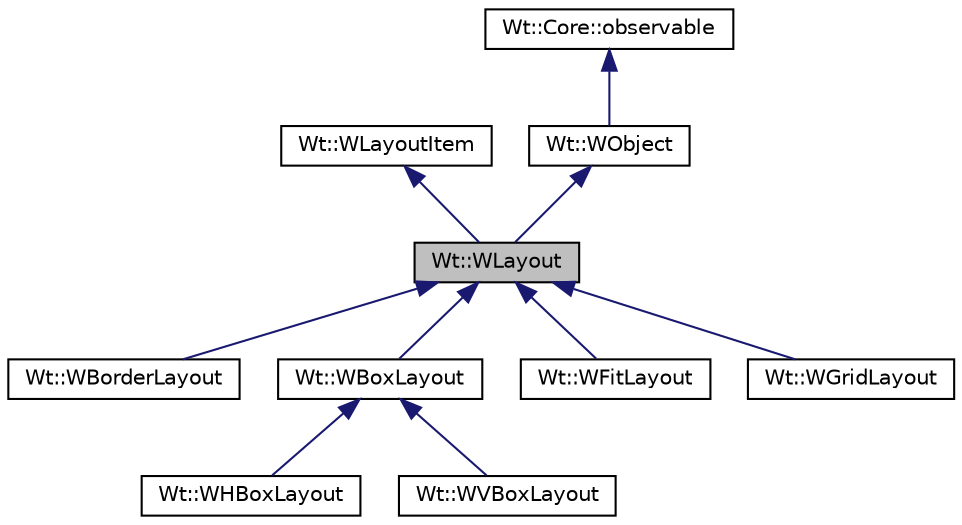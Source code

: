 digraph "Wt::WLayout"
{
 // LATEX_PDF_SIZE
  edge [fontname="Helvetica",fontsize="10",labelfontname="Helvetica",labelfontsize="10"];
  node [fontname="Helvetica",fontsize="10",shape=record];
  Node1 [label="Wt::WLayout",height=0.2,width=0.4,color="black", fillcolor="grey75", style="filled", fontcolor="black",tooltip="An abstract base class for layout managers."];
  Node2 -> Node1 [dir="back",color="midnightblue",fontsize="10",style="solid",fontname="Helvetica"];
  Node2 [label="Wt::WLayoutItem",height=0.2,width=0.4,color="black", fillcolor="white", style="filled",URL="$classWt_1_1WLayoutItem.html",tooltip="An abstract base class for items that can participate in a layout."];
  Node3 -> Node1 [dir="back",color="midnightblue",fontsize="10",style="solid",fontname="Helvetica"];
  Node3 [label="Wt::WObject",height=0.2,width=0.4,color="black", fillcolor="white", style="filled",URL="$classWt_1_1WObject.html",tooltip="A base class for objects that participate in the signal/slot system."];
  Node4 -> Node3 [dir="back",color="midnightblue",fontsize="10",style="solid",fontname="Helvetica"];
  Node4 [label="Wt::Core::observable",height=0.2,width=0.4,color="black", fillcolor="white", style="filled",URL="$classWt_1_1Core_1_1observable.html",tooltip="A base class for objects whose life-time can be tracked."];
  Node1 -> Node5 [dir="back",color="midnightblue",fontsize="10",style="solid",fontname="Helvetica"];
  Node5 [label="Wt::WBorderLayout",height=0.2,width=0.4,color="black", fillcolor="white", style="filled",URL="$classWt_1_1WBorderLayout.html",tooltip="A layout manager which divides the container region in five regions."];
  Node1 -> Node6 [dir="back",color="midnightblue",fontsize="10",style="solid",fontname="Helvetica"];
  Node6 [label="Wt::WBoxLayout",height=0.2,width=0.4,color="black", fillcolor="white", style="filled",URL="$classWt_1_1WBoxLayout.html",tooltip="A layout manager which arranges widgets horizontally or vertically."];
  Node6 -> Node7 [dir="back",color="midnightblue",fontsize="10",style="solid",fontname="Helvetica"];
  Node7 [label="Wt::WHBoxLayout",height=0.2,width=0.4,color="black", fillcolor="white", style="filled",URL="$classWt_1_1WHBoxLayout.html",tooltip="A layout manager which arranges widgets horizontally."];
  Node6 -> Node8 [dir="back",color="midnightblue",fontsize="10",style="solid",fontname="Helvetica"];
  Node8 [label="Wt::WVBoxLayout",height=0.2,width=0.4,color="black", fillcolor="white", style="filled",URL="$classWt_1_1WVBoxLayout.html",tooltip="A layout manager which arranges widgets vertically."];
  Node1 -> Node9 [dir="back",color="midnightblue",fontsize="10",style="solid",fontname="Helvetica"];
  Node9 [label="Wt::WFitLayout",height=0.2,width=0.4,color="black", fillcolor="white", style="filled",URL="$classWt_1_1WFitLayout.html",tooltip="A layout manager which spans a single widget to all available space."];
  Node1 -> Node10 [dir="back",color="midnightblue",fontsize="10",style="solid",fontname="Helvetica"];
  Node10 [label="Wt::WGridLayout",height=0.2,width=0.4,color="black", fillcolor="white", style="filled",URL="$classWt_1_1WGridLayout.html",tooltip="A layout manager which arranges widgets in a grid."];
}
